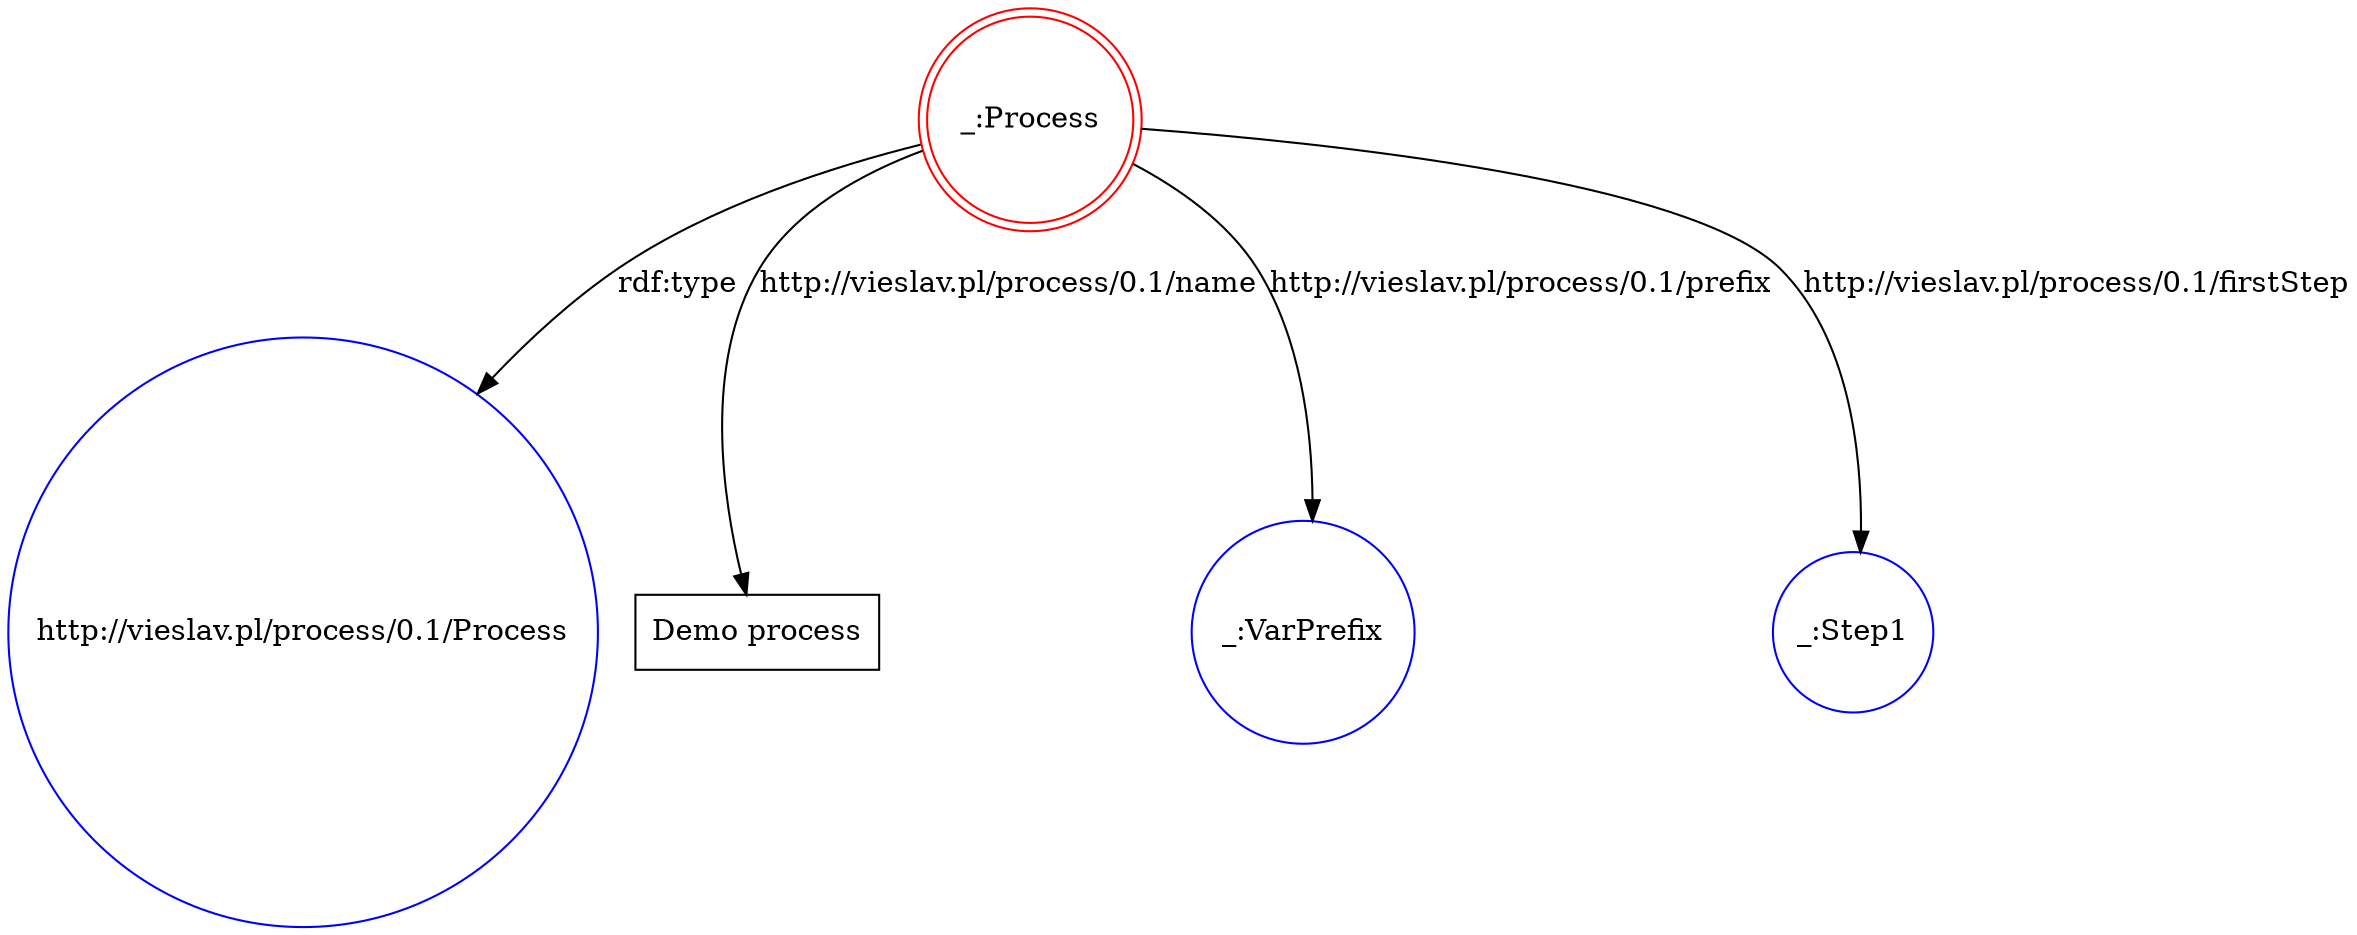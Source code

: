 digraph G {
	graph [bb="0,0,959.69,433.37"];
	node [label="\N"];
	"_:Process"	 [color=red,
		height=1.3749,
		label="_:Process",
		pos="455.69,383.87",
		shape=doublecircle,
		width=1.3749];
	"http://vieslav.pl/process/0.1/Process"	 [color=blue,
		height=3.9358,
		label="http://vieslav.pl/process/0.1/Process",
		pos="141.69,141.69",
		shape=circle,
		width=3.9358];
	"_:Process" -> "http://vieslav.pl/process/0.1/Process"	 [color=black,
		label="rdf:type",
		lp="319.19,308.87",
		pos="e,228.38,254.47 407.98,369.83 374.82,358.64 330.66,340.79 296.69,316.37 274.99,300.78 254.19,281.63 235.27,261.8"];
	"Demo process"	 [height=0.5,
		label="Demo process",
		pos="349.69,141.69",
		shape=rectangle,
		width=1.3333];
	"_:Process" -> "Demo process"	 [color=black,
		label="http://vieslav.pl/process/0.1/name",
		lp="445.19,308.87",
		pos="e,344.45,159.94 409.15,366.39 387.27,355.55 363.27,339.26 350.69,316.37 325.29,270.17 333.92,206.17 342.08,169.84"];
	"_:VarPrefix"	 [color=blue,
		height=1.4804,
		label="_:VarPrefix",
		pos="561.69,141.69",
		shape=circle,
		width=1.4804];
	"_:Process" -> "_:VarPrefix"	 [color=black,
		label="http://vieslav.pl/process/0.1/prefix",
		lp="642.69,308.87",
		pos="e,565.09,194.95 498.88,359.02 514.25,347.96 530.1,333.52 539.69,316.37 558.48,282.74 564.1,239.87 564.97,205.02"];
	"_:Step1"	 [color=blue,
		height=1.0652,
		label="_:Step1",
		pos="776.69,141.69",
		shape=circle,
		width=1.0652];
	"_:Process" -> "_:Step1"	 [color=black,
		label="http://vieslav.pl/process/0.1/firstStep",
		lp="856.69,308.87",
		pos="e,780.32,180.09 505.07,378.7 578.24,370.01 710.31,350.04 742.69,316.37 774.64,283.16 780.9,229.34 780.56,190.21"];
}
